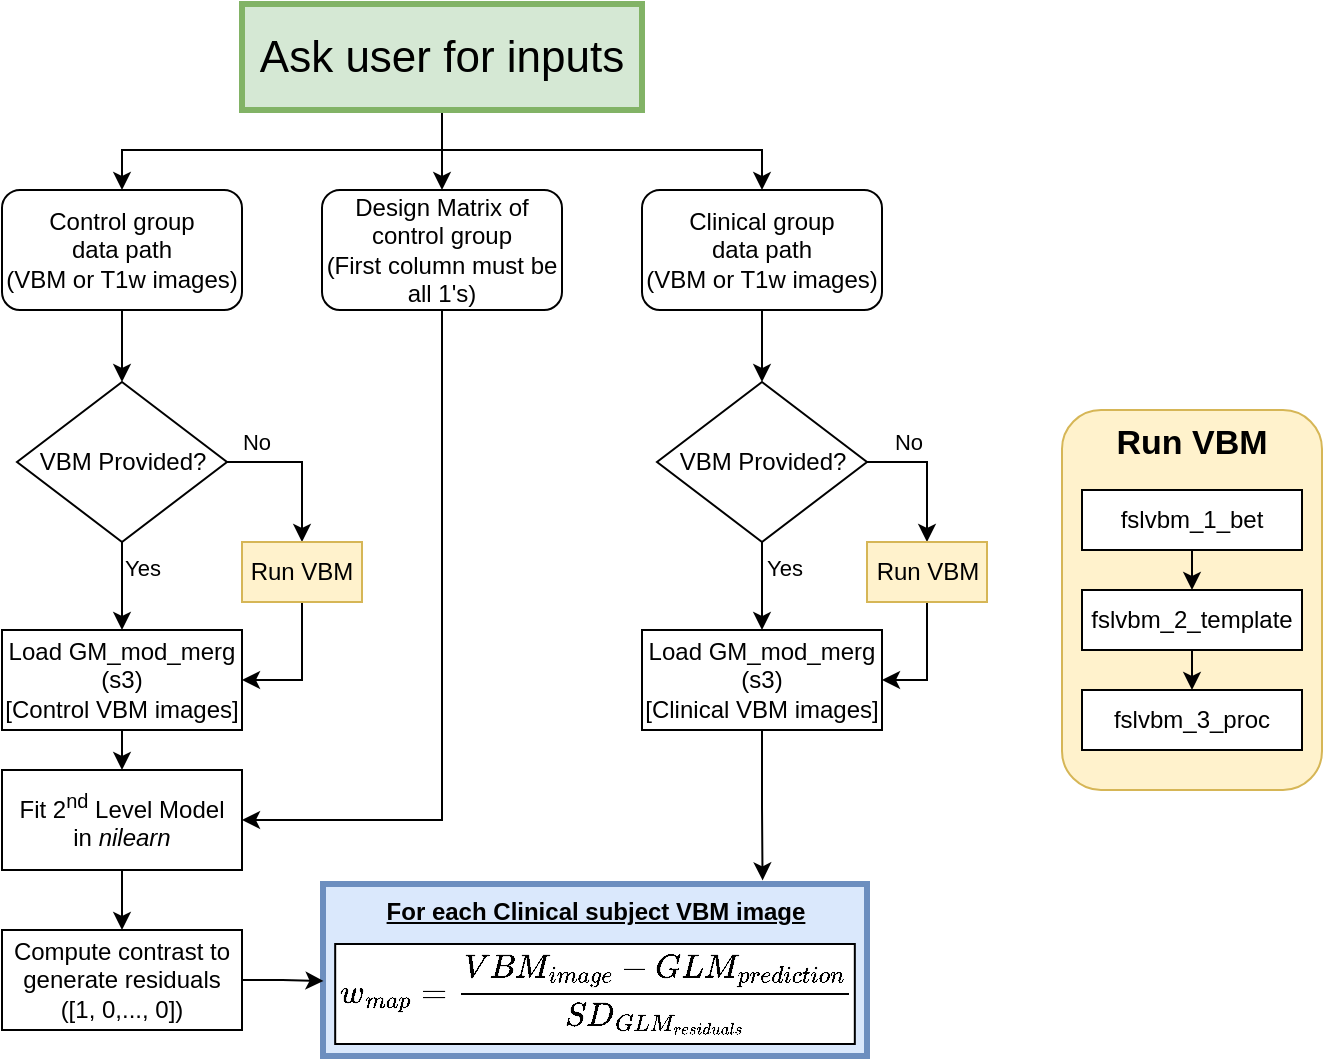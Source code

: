 <mxfile version="24.7.17">
  <diagram name="Page-1" id="9O0WCs2nOPyIhRcXitbe">
    <mxGraphModel dx="1195" dy="697" grid="1" gridSize="10" guides="1" tooltips="1" connect="1" arrows="1" fold="1" page="0" pageScale="1" pageWidth="827" pageHeight="1169" math="1" shadow="0">
      <root>
        <mxCell id="0" />
        <mxCell id="1" parent="0" />
        <mxCell id="lSvSTN2YTzCQWF_QsMw--22" style="edgeStyle=orthogonalEdgeStyle;rounded=0;orthogonalLoop=1;jettySize=auto;html=1;exitX=1;exitY=0.5;exitDx=0;exitDy=0;entryX=0.5;entryY=0;entryDx=0;entryDy=0;" edge="1" parent="1" source="lSvSTN2YTzCQWF_QsMw--2" target="lSvSTN2YTzCQWF_QsMw--33">
          <mxGeometry relative="1" as="geometry">
            <mxPoint x="331.67" y="446" as="targetPoint" />
            <Array as="points">
              <mxPoint x="270" y="436" />
            </Array>
          </mxGeometry>
        </mxCell>
        <mxCell id="lSvSTN2YTzCQWF_QsMw--23" value="No" style="edgeLabel;html=1;align=center;verticalAlign=middle;resizable=0;points=[];" vertex="1" connectable="0" parent="lSvSTN2YTzCQWF_QsMw--22">
          <mxGeometry x="-0.569" relative="1" as="geometry">
            <mxPoint x="-2" y="-10" as="offset" />
          </mxGeometry>
        </mxCell>
        <mxCell id="lSvSTN2YTzCQWF_QsMw--25" style="edgeStyle=orthogonalEdgeStyle;rounded=0;orthogonalLoop=1;jettySize=auto;html=1;exitX=0.5;exitY=1;exitDx=0;exitDy=0;entryX=0.5;entryY=0;entryDx=0;entryDy=0;" edge="1" parent="1" source="lSvSTN2YTzCQWF_QsMw--2" target="lSvSTN2YTzCQWF_QsMw--24">
          <mxGeometry relative="1" as="geometry" />
        </mxCell>
        <mxCell id="lSvSTN2YTzCQWF_QsMw--27" value="Yes" style="edgeLabel;html=1;align=center;verticalAlign=middle;resizable=0;points=[];" vertex="1" connectable="0" parent="lSvSTN2YTzCQWF_QsMw--25">
          <mxGeometry x="-0.154" y="-1" relative="1" as="geometry">
            <mxPoint x="11" y="-6" as="offset" />
          </mxGeometry>
        </mxCell>
        <mxCell id="lSvSTN2YTzCQWF_QsMw--2" value="VBM Provided?" style="rhombus;whiteSpace=wrap;html=1;" vertex="1" parent="1">
          <mxGeometry x="127.5" y="396" width="105" height="80" as="geometry" />
        </mxCell>
        <mxCell id="lSvSTN2YTzCQWF_QsMw--9" style="edgeStyle=orthogonalEdgeStyle;rounded=0;orthogonalLoop=1;jettySize=auto;html=1;exitX=0.5;exitY=1;exitDx=0;exitDy=0;entryX=0.5;entryY=0;entryDx=0;entryDy=0;" edge="1" parent="1" source="lSvSTN2YTzCQWF_QsMw--3" target="lSvSTN2YTzCQWF_QsMw--6">
          <mxGeometry relative="1" as="geometry" />
        </mxCell>
        <mxCell id="lSvSTN2YTzCQWF_QsMw--10" style="edgeStyle=orthogonalEdgeStyle;rounded=0;orthogonalLoop=1;jettySize=auto;html=1;exitX=0.5;exitY=1;exitDx=0;exitDy=0;entryX=0.5;entryY=0;entryDx=0;entryDy=0;" edge="1" parent="1" source="lSvSTN2YTzCQWF_QsMw--3" target="lSvSTN2YTzCQWF_QsMw--7">
          <mxGeometry relative="1" as="geometry" />
        </mxCell>
        <mxCell id="lSvSTN2YTzCQWF_QsMw--56" style="edgeStyle=orthogonalEdgeStyle;rounded=0;orthogonalLoop=1;jettySize=auto;html=1;exitX=0.5;exitY=1;exitDx=0;exitDy=0;entryX=0.5;entryY=0;entryDx=0;entryDy=0;" edge="1" parent="1" source="lSvSTN2YTzCQWF_QsMw--3" target="lSvSTN2YTzCQWF_QsMw--55">
          <mxGeometry relative="1" as="geometry" />
        </mxCell>
        <mxCell id="lSvSTN2YTzCQWF_QsMw--3" value="&lt;div style=&quot;font-size: 22px;&quot;&gt;Ask user for inputs&lt;/div&gt;" style="rounded=0;whiteSpace=wrap;html=1;align=center;fontSize=22;fillColor=#d5e8d4;strokeColor=#82b366;strokeWidth=3;" vertex="1" parent="1">
          <mxGeometry x="240" y="207" width="200" height="53" as="geometry" />
        </mxCell>
        <mxCell id="lSvSTN2YTzCQWF_QsMw--12" style="edgeStyle=orthogonalEdgeStyle;rounded=0;orthogonalLoop=1;jettySize=auto;html=1;exitX=0.5;exitY=1;exitDx=0;exitDy=0;entryX=0.5;entryY=0;entryDx=0;entryDy=0;" edge="1" parent="1" source="lSvSTN2YTzCQWF_QsMw--6" target="lSvSTN2YTzCQWF_QsMw--2">
          <mxGeometry relative="1" as="geometry" />
        </mxCell>
        <mxCell id="lSvSTN2YTzCQWF_QsMw--6" value="Control group&lt;div&gt;data path&lt;/div&gt;&lt;div&gt;(VBM or T1w images)&lt;/div&gt;" style="rounded=1;whiteSpace=wrap;html=1;" vertex="1" parent="1">
          <mxGeometry x="120.0" y="300" width="120" height="60" as="geometry" />
        </mxCell>
        <mxCell id="lSvSTN2YTzCQWF_QsMw--16" style="edgeStyle=orthogonalEdgeStyle;rounded=0;orthogonalLoop=1;jettySize=auto;html=1;exitX=0.5;exitY=1;exitDx=0;exitDy=0;entryX=0.5;entryY=0;entryDx=0;entryDy=0;" edge="1" parent="1" source="lSvSTN2YTzCQWF_QsMw--7" target="lSvSTN2YTzCQWF_QsMw--15">
          <mxGeometry relative="1" as="geometry" />
        </mxCell>
        <mxCell id="lSvSTN2YTzCQWF_QsMw--7" value="Clinical group&lt;div&gt;data path&lt;/div&gt;&lt;div&gt;(VBM or T1w images)&lt;/div&gt;" style="rounded=1;whiteSpace=wrap;html=1;" vertex="1" parent="1">
          <mxGeometry x="440" y="300" width="120" height="60" as="geometry" />
        </mxCell>
        <mxCell id="lSvSTN2YTzCQWF_QsMw--38" style="edgeStyle=orthogonalEdgeStyle;rounded=0;orthogonalLoop=1;jettySize=auto;html=1;exitX=1;exitY=0.5;exitDx=0;exitDy=0;entryX=0.5;entryY=0;entryDx=0;entryDy=0;" edge="1" parent="1" source="lSvSTN2YTzCQWF_QsMw--15" target="lSvSTN2YTzCQWF_QsMw--37">
          <mxGeometry relative="1" as="geometry" />
        </mxCell>
        <mxCell id="lSvSTN2YTzCQWF_QsMw--45" value="No" style="edgeLabel;html=1;align=center;verticalAlign=middle;resizable=0;points=[];" vertex="1" connectable="0" parent="lSvSTN2YTzCQWF_QsMw--38">
          <mxGeometry x="-0.382" y="1" relative="1" as="geometry">
            <mxPoint x="-1" y="-9" as="offset" />
          </mxGeometry>
        </mxCell>
        <mxCell id="lSvSTN2YTzCQWF_QsMw--44" style="edgeStyle=orthogonalEdgeStyle;rounded=0;orthogonalLoop=1;jettySize=auto;html=1;exitX=0.5;exitY=1;exitDx=0;exitDy=0;entryX=0.5;entryY=0;entryDx=0;entryDy=0;" edge="1" parent="1" source="lSvSTN2YTzCQWF_QsMw--15" target="lSvSTN2YTzCQWF_QsMw--42">
          <mxGeometry relative="1" as="geometry" />
        </mxCell>
        <mxCell id="lSvSTN2YTzCQWF_QsMw--46" value="Yes" style="edgeLabel;html=1;align=center;verticalAlign=middle;resizable=0;points=[];" vertex="1" connectable="0" parent="lSvSTN2YTzCQWF_QsMw--44">
          <mxGeometry x="-0.154" relative="1" as="geometry">
            <mxPoint x="11" y="-6" as="offset" />
          </mxGeometry>
        </mxCell>
        <mxCell id="lSvSTN2YTzCQWF_QsMw--15" value="VBM Provided?" style="rhombus;whiteSpace=wrap;html=1;" vertex="1" parent="1">
          <mxGeometry x="447.5" y="396" width="105" height="80" as="geometry" />
        </mxCell>
        <mxCell id="lSvSTN2YTzCQWF_QsMw--39" style="edgeStyle=orthogonalEdgeStyle;rounded=0;orthogonalLoop=1;jettySize=auto;html=1;exitX=0.5;exitY=1;exitDx=0;exitDy=0;entryX=0.5;entryY=0;entryDx=0;entryDy=0;" edge="1" parent="1" source="lSvSTN2YTzCQWF_QsMw--24" target="lSvSTN2YTzCQWF_QsMw--35">
          <mxGeometry relative="1" as="geometry" />
        </mxCell>
        <mxCell id="lSvSTN2YTzCQWF_QsMw--24" value="Load GM_mod_merg&lt;div&gt;(s3)&lt;/div&gt;&lt;div&gt;[Control VBM images]&lt;/div&gt;" style="rounded=0;whiteSpace=wrap;html=1;" vertex="1" parent="1">
          <mxGeometry x="120.0" y="520" width="120" height="50" as="geometry" />
        </mxCell>
        <mxCell id="lSvSTN2YTzCQWF_QsMw--34" style="edgeStyle=orthogonalEdgeStyle;rounded=0;orthogonalLoop=1;jettySize=auto;html=1;exitX=0.5;exitY=1;exitDx=0;exitDy=0;entryX=1;entryY=0.5;entryDx=0;entryDy=0;" edge="1" parent="1" source="lSvSTN2YTzCQWF_QsMw--33" target="lSvSTN2YTzCQWF_QsMw--24">
          <mxGeometry relative="1" as="geometry">
            <Array as="points">
              <mxPoint x="270" y="545" />
            </Array>
          </mxGeometry>
        </mxCell>
        <mxCell id="lSvSTN2YTzCQWF_QsMw--33" value="Run VBM" style="rounded=0;whiteSpace=wrap;html=1;fillColor=#fff2cc;strokeColor=#d6b656;" vertex="1" parent="1">
          <mxGeometry x="240" y="476" width="60" height="30" as="geometry" />
        </mxCell>
        <mxCell id="lSvSTN2YTzCQWF_QsMw--41" style="edgeStyle=orthogonalEdgeStyle;rounded=0;orthogonalLoop=1;jettySize=auto;html=1;exitX=0.5;exitY=1;exitDx=0;exitDy=0;entryX=0.5;entryY=0;entryDx=0;entryDy=0;" edge="1" parent="1" source="lSvSTN2YTzCQWF_QsMw--35" target="lSvSTN2YTzCQWF_QsMw--40">
          <mxGeometry relative="1" as="geometry" />
        </mxCell>
        <mxCell id="lSvSTN2YTzCQWF_QsMw--35" value="Fit 2&lt;sup&gt;nd&lt;/sup&gt;&amp;nbsp;Level Model&lt;div&gt;in &lt;i&gt;nilearn&lt;/i&gt;&lt;/div&gt;" style="rounded=0;whiteSpace=wrap;html=1;" vertex="1" parent="1">
          <mxGeometry x="120.0" y="590" width="120" height="50" as="geometry" />
        </mxCell>
        <mxCell id="lSvSTN2YTzCQWF_QsMw--43" style="edgeStyle=orthogonalEdgeStyle;rounded=0;orthogonalLoop=1;jettySize=auto;html=1;exitX=0.5;exitY=1;exitDx=0;exitDy=0;entryX=1;entryY=0.5;entryDx=0;entryDy=0;" edge="1" parent="1" source="lSvSTN2YTzCQWF_QsMw--37" target="lSvSTN2YTzCQWF_QsMw--42">
          <mxGeometry relative="1" as="geometry" />
        </mxCell>
        <mxCell id="lSvSTN2YTzCQWF_QsMw--37" value="Run VBM" style="rounded=0;whiteSpace=wrap;html=1;fillColor=#fff2cc;strokeColor=#d6b656;" vertex="1" parent="1">
          <mxGeometry x="552.5" y="476" width="60" height="30" as="geometry" />
        </mxCell>
        <mxCell id="lSvSTN2YTzCQWF_QsMw--40" value="Compute contrast to generate residuals ([1, 0,..., 0])" style="rounded=0;whiteSpace=wrap;html=1;" vertex="1" parent="1">
          <mxGeometry x="120" y="670" width="120" height="50" as="geometry" />
        </mxCell>
        <mxCell id="lSvSTN2YTzCQWF_QsMw--42" value="Load GM_mod_merg&lt;div&gt;(s3)&lt;/div&gt;&lt;div&gt;[Clinical VBM images]&lt;/div&gt;" style="rounded=0;whiteSpace=wrap;html=1;" vertex="1" parent="1">
          <mxGeometry x="440" y="520" width="120" height="50" as="geometry" />
        </mxCell>
        <mxCell id="lSvSTN2YTzCQWF_QsMw--54" value="" style="group;fillColor=#dae8fc;strokeColor=#6c8ebf;" vertex="1" connectable="0" parent="1">
          <mxGeometry x="280.5" y="647" width="272" height="86" as="geometry" />
        </mxCell>
        <mxCell id="lSvSTN2YTzCQWF_QsMw--47" value="For each Clinical subject VBM image" style="rounded=0;whiteSpace=wrap;html=1;horizontal=1;verticalAlign=top;fillColor=#dae8fc;strokeColor=#6c8ebf;fontStyle=5;strokeWidth=3;" vertex="1" parent="lSvSTN2YTzCQWF_QsMw--54">
          <mxGeometry width="272" height="86" as="geometry" />
        </mxCell>
        <mxCell id="lSvSTN2YTzCQWF_QsMw--51" value="$$w_{map} = \frac{VBM_{image} - GLM_{prediction}}{SD_{GLM_{residuals}}}$$" style="rounded=0;whiteSpace=wrap;html=1;fontSize=14;" vertex="1" parent="lSvSTN2YTzCQWF_QsMw--54">
          <mxGeometry x="6.097" y="30" width="259.817" height="50" as="geometry" />
        </mxCell>
        <mxCell id="lSvSTN2YTzCQWF_QsMw--61" style="edgeStyle=orthogonalEdgeStyle;rounded=0;orthogonalLoop=1;jettySize=auto;html=1;exitX=0.5;exitY=1;exitDx=0;exitDy=0;entryX=1;entryY=0.5;entryDx=0;entryDy=0;" edge="1" parent="1" source="lSvSTN2YTzCQWF_QsMw--55" target="lSvSTN2YTzCQWF_QsMw--35">
          <mxGeometry relative="1" as="geometry" />
        </mxCell>
        <mxCell id="lSvSTN2YTzCQWF_QsMw--55" value="Design Matrix of control group&lt;div&gt;(First column must be all 1&#39;s)&lt;/div&gt;" style="rounded=1;whiteSpace=wrap;html=1;" vertex="1" parent="1">
          <mxGeometry x="280" y="300" width="120" height="60" as="geometry" />
        </mxCell>
        <mxCell id="lSvSTN2YTzCQWF_QsMw--60" value="" style="group" vertex="1" connectable="0" parent="1">
          <mxGeometry x="650" y="410" width="130" height="190" as="geometry" />
        </mxCell>
        <mxCell id="lSvSTN2YTzCQWF_QsMw--36" value="Run VBM" style="rounded=1;whiteSpace=wrap;html=1;fillColor=#fff2cc;strokeColor=#d6b656;verticalAlign=top;fontSize=17;fontStyle=1" vertex="1" parent="lSvSTN2YTzCQWF_QsMw--60">
          <mxGeometry width="130" height="190" as="geometry" />
        </mxCell>
        <mxCell id="lSvSTN2YTzCQWF_QsMw--58" style="edgeStyle=orthogonalEdgeStyle;rounded=0;orthogonalLoop=1;jettySize=auto;html=1;exitX=0.5;exitY=1;exitDx=0;exitDy=0;entryX=0.5;entryY=0;entryDx=0;entryDy=0;" edge="1" parent="lSvSTN2YTzCQWF_QsMw--60" source="lSvSTN2YTzCQWF_QsMw--29" target="lSvSTN2YTzCQWF_QsMw--31">
          <mxGeometry relative="1" as="geometry" />
        </mxCell>
        <mxCell id="lSvSTN2YTzCQWF_QsMw--29" value="fslvbm_1_bet" style="rounded=0;whiteSpace=wrap;html=1;" vertex="1" parent="lSvSTN2YTzCQWF_QsMw--60">
          <mxGeometry x="10" y="40" width="110" height="30" as="geometry" />
        </mxCell>
        <mxCell id="lSvSTN2YTzCQWF_QsMw--59" style="edgeStyle=orthogonalEdgeStyle;rounded=0;orthogonalLoop=1;jettySize=auto;html=1;exitX=0.5;exitY=1;exitDx=0;exitDy=0;entryX=0.5;entryY=0;entryDx=0;entryDy=0;" edge="1" parent="lSvSTN2YTzCQWF_QsMw--60" source="lSvSTN2YTzCQWF_QsMw--31" target="lSvSTN2YTzCQWF_QsMw--32">
          <mxGeometry relative="1" as="geometry" />
        </mxCell>
        <mxCell id="lSvSTN2YTzCQWF_QsMw--31" value="fslvbm_2_template" style="rounded=0;whiteSpace=wrap;html=1;" vertex="1" parent="lSvSTN2YTzCQWF_QsMw--60">
          <mxGeometry x="10" y="90" width="110" height="30" as="geometry" />
        </mxCell>
        <mxCell id="lSvSTN2YTzCQWF_QsMw--32" value="fslvbm_3_proc" style="rounded=0;whiteSpace=wrap;html=1;" vertex="1" parent="lSvSTN2YTzCQWF_QsMw--60">
          <mxGeometry x="10" y="140" width="110" height="30" as="geometry" />
        </mxCell>
        <mxCell id="lSvSTN2YTzCQWF_QsMw--63" style="edgeStyle=orthogonalEdgeStyle;rounded=0;orthogonalLoop=1;jettySize=auto;html=1;exitX=1;exitY=0.5;exitDx=0;exitDy=0;entryX=0.001;entryY=0.564;entryDx=0;entryDy=0;entryPerimeter=0;" edge="1" parent="1" source="lSvSTN2YTzCQWF_QsMw--40" target="lSvSTN2YTzCQWF_QsMw--47">
          <mxGeometry relative="1" as="geometry" />
        </mxCell>
        <mxCell id="lSvSTN2YTzCQWF_QsMw--64" style="edgeStyle=orthogonalEdgeStyle;rounded=0;orthogonalLoop=1;jettySize=auto;html=1;exitX=0.5;exitY=1;exitDx=0;exitDy=0;entryX=0.808;entryY=-0.021;entryDx=0;entryDy=0;entryPerimeter=0;" edge="1" parent="1" source="lSvSTN2YTzCQWF_QsMw--42" target="lSvSTN2YTzCQWF_QsMw--47">
          <mxGeometry relative="1" as="geometry" />
        </mxCell>
      </root>
    </mxGraphModel>
  </diagram>
</mxfile>
